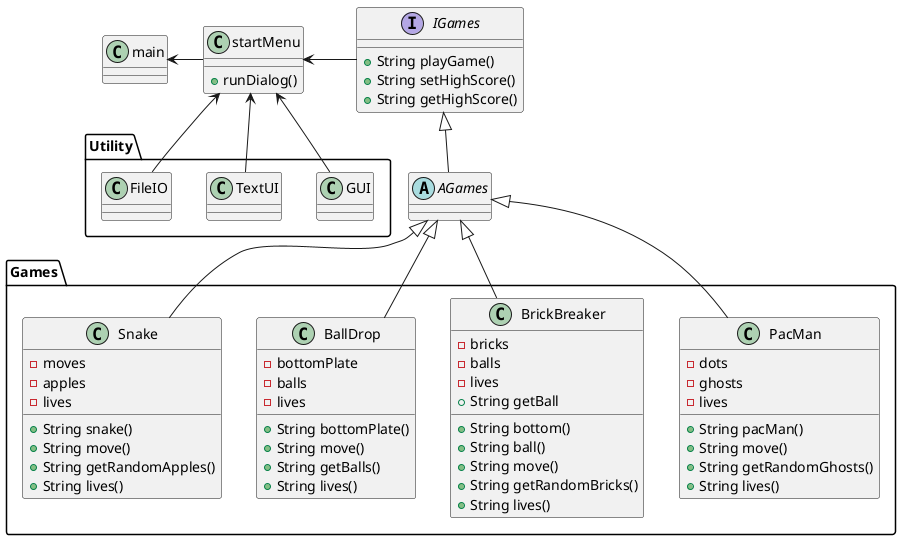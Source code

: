 @startuml
'https://plantuml.com/class-diagram

class main

class startMenu{
+ runDialog()
}

interface IGames{
+ String playGame()
+ String setHighScore()
+ String getHighScore()
}

abstract class AGames

package Games <<Folder>> {

class PacMan{
- dots
- ghosts
- lives
+ String pacMan()
+ String move()
+ String getRandomGhosts()
+ String lives()
}
class BrickBreaker{
- bricks
- balls
- lives
+ String bottom()
+ String ball()
+ String getBall
+ String move()
+ String getRandomBricks()
+ String lives()
}

class BallDrop{
- bottomPlate
- balls
- lives
+ String bottomPlate()
+ String move()
+ String getBalls()
+ String lives()
}

class Snake{
- moves
- apples
- lives
+ String snake()
+ String move()
+ String getRandomApples()
+ String lives()
}
}

package Utility <<Folder>> {
class GUI
class TextUI
class FileIO
}


main <- startMenu
startMenu <- IGames

IGames <|-- AGames
AGames <|-- Snake
AGames <|-- BrickBreaker
AGames <|-- BallDrop
AGames <|-- PacMan

startMenu <-- GUI
startMenu <-- TextUI
startMenu <-- FileIO
@enduml